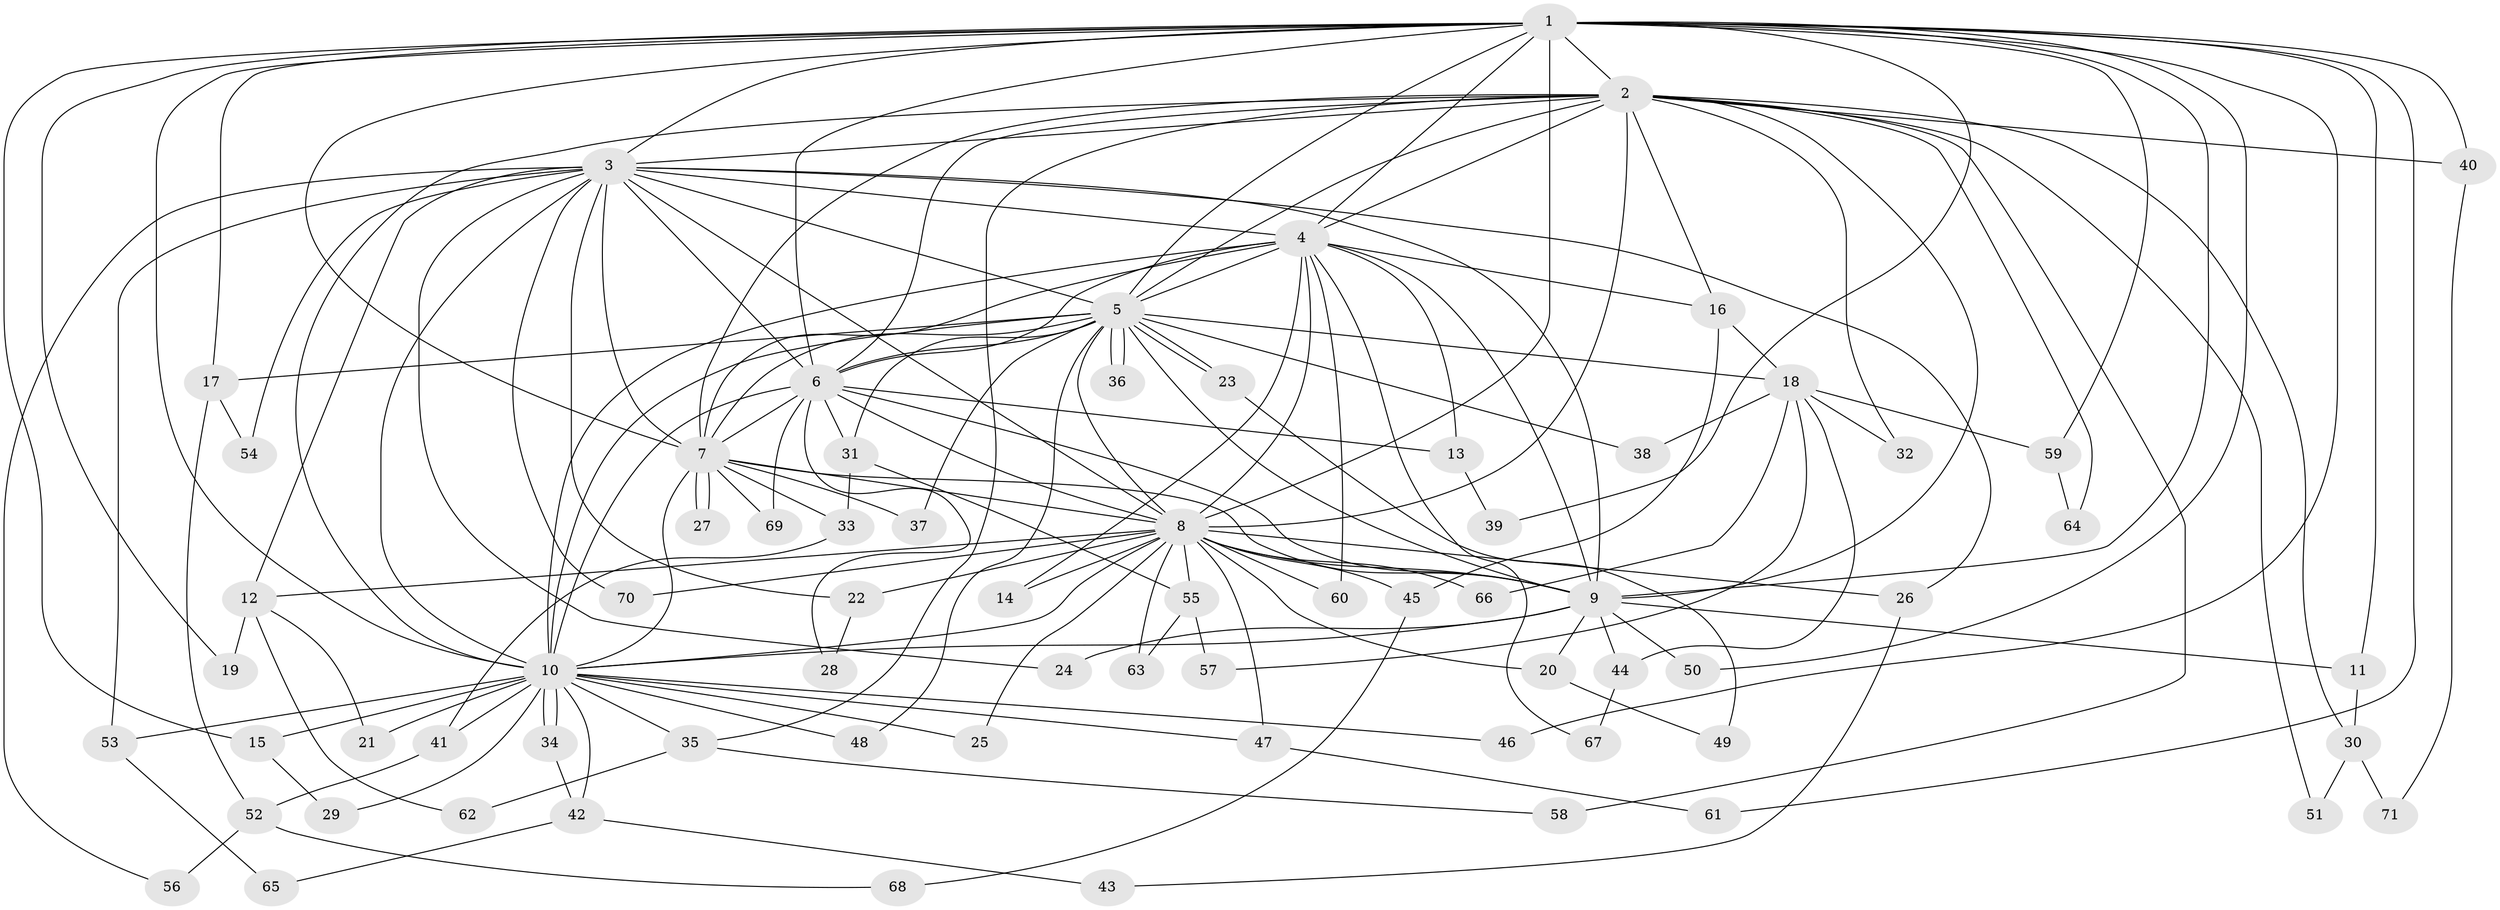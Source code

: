 // Generated by graph-tools (version 1.1) at 2025/14/03/09/25 04:14:14]
// undirected, 71 vertices, 167 edges
graph export_dot {
graph [start="1"]
  node [color=gray90,style=filled];
  1;
  2;
  3;
  4;
  5;
  6;
  7;
  8;
  9;
  10;
  11;
  12;
  13;
  14;
  15;
  16;
  17;
  18;
  19;
  20;
  21;
  22;
  23;
  24;
  25;
  26;
  27;
  28;
  29;
  30;
  31;
  32;
  33;
  34;
  35;
  36;
  37;
  38;
  39;
  40;
  41;
  42;
  43;
  44;
  45;
  46;
  47;
  48;
  49;
  50;
  51;
  52;
  53;
  54;
  55;
  56;
  57;
  58;
  59;
  60;
  61;
  62;
  63;
  64;
  65;
  66;
  67;
  68;
  69;
  70;
  71;
  1 -- 2;
  1 -- 3;
  1 -- 4;
  1 -- 5;
  1 -- 6;
  1 -- 7;
  1 -- 8;
  1 -- 9;
  1 -- 10;
  1 -- 11;
  1 -- 15;
  1 -- 17;
  1 -- 19;
  1 -- 39;
  1 -- 40;
  1 -- 46;
  1 -- 50;
  1 -- 59;
  1 -- 61;
  2 -- 3;
  2 -- 4;
  2 -- 5;
  2 -- 6;
  2 -- 7;
  2 -- 8;
  2 -- 9;
  2 -- 10;
  2 -- 16;
  2 -- 30;
  2 -- 32;
  2 -- 35;
  2 -- 40;
  2 -- 51;
  2 -- 58;
  2 -- 64;
  3 -- 4;
  3 -- 5;
  3 -- 6;
  3 -- 7;
  3 -- 8;
  3 -- 9;
  3 -- 10;
  3 -- 12;
  3 -- 22;
  3 -- 24;
  3 -- 26;
  3 -- 53;
  3 -- 54;
  3 -- 56;
  3 -- 70;
  4 -- 5;
  4 -- 6;
  4 -- 7;
  4 -- 8;
  4 -- 9;
  4 -- 10;
  4 -- 13;
  4 -- 14;
  4 -- 16;
  4 -- 60;
  4 -- 67;
  5 -- 6;
  5 -- 7;
  5 -- 8;
  5 -- 9;
  5 -- 10;
  5 -- 17;
  5 -- 18;
  5 -- 23;
  5 -- 23;
  5 -- 31;
  5 -- 36;
  5 -- 36;
  5 -- 37;
  5 -- 38;
  5 -- 48;
  6 -- 7;
  6 -- 8;
  6 -- 9;
  6 -- 10;
  6 -- 13;
  6 -- 28;
  6 -- 31;
  6 -- 69;
  7 -- 8;
  7 -- 9;
  7 -- 10;
  7 -- 27;
  7 -- 27;
  7 -- 33;
  7 -- 37;
  7 -- 69;
  8 -- 9;
  8 -- 10;
  8 -- 12;
  8 -- 14;
  8 -- 20;
  8 -- 22;
  8 -- 25;
  8 -- 26;
  8 -- 45;
  8 -- 47;
  8 -- 55;
  8 -- 60;
  8 -- 63;
  8 -- 66;
  8 -- 70;
  9 -- 10;
  9 -- 11;
  9 -- 20;
  9 -- 24;
  9 -- 44;
  9 -- 50;
  10 -- 15;
  10 -- 21;
  10 -- 25;
  10 -- 29;
  10 -- 34;
  10 -- 34;
  10 -- 35;
  10 -- 41;
  10 -- 42;
  10 -- 46;
  10 -- 47;
  10 -- 48;
  10 -- 53;
  11 -- 30;
  12 -- 19;
  12 -- 21;
  12 -- 62;
  13 -- 39;
  15 -- 29;
  16 -- 18;
  16 -- 45;
  17 -- 52;
  17 -- 54;
  18 -- 32;
  18 -- 38;
  18 -- 44;
  18 -- 57;
  18 -- 59;
  18 -- 66;
  20 -- 49;
  22 -- 28;
  23 -- 49;
  26 -- 43;
  30 -- 51;
  30 -- 71;
  31 -- 33;
  31 -- 55;
  33 -- 41;
  34 -- 42;
  35 -- 58;
  35 -- 62;
  40 -- 71;
  41 -- 52;
  42 -- 43;
  42 -- 65;
  44 -- 67;
  45 -- 68;
  47 -- 61;
  52 -- 56;
  52 -- 68;
  53 -- 65;
  55 -- 57;
  55 -- 63;
  59 -- 64;
}
